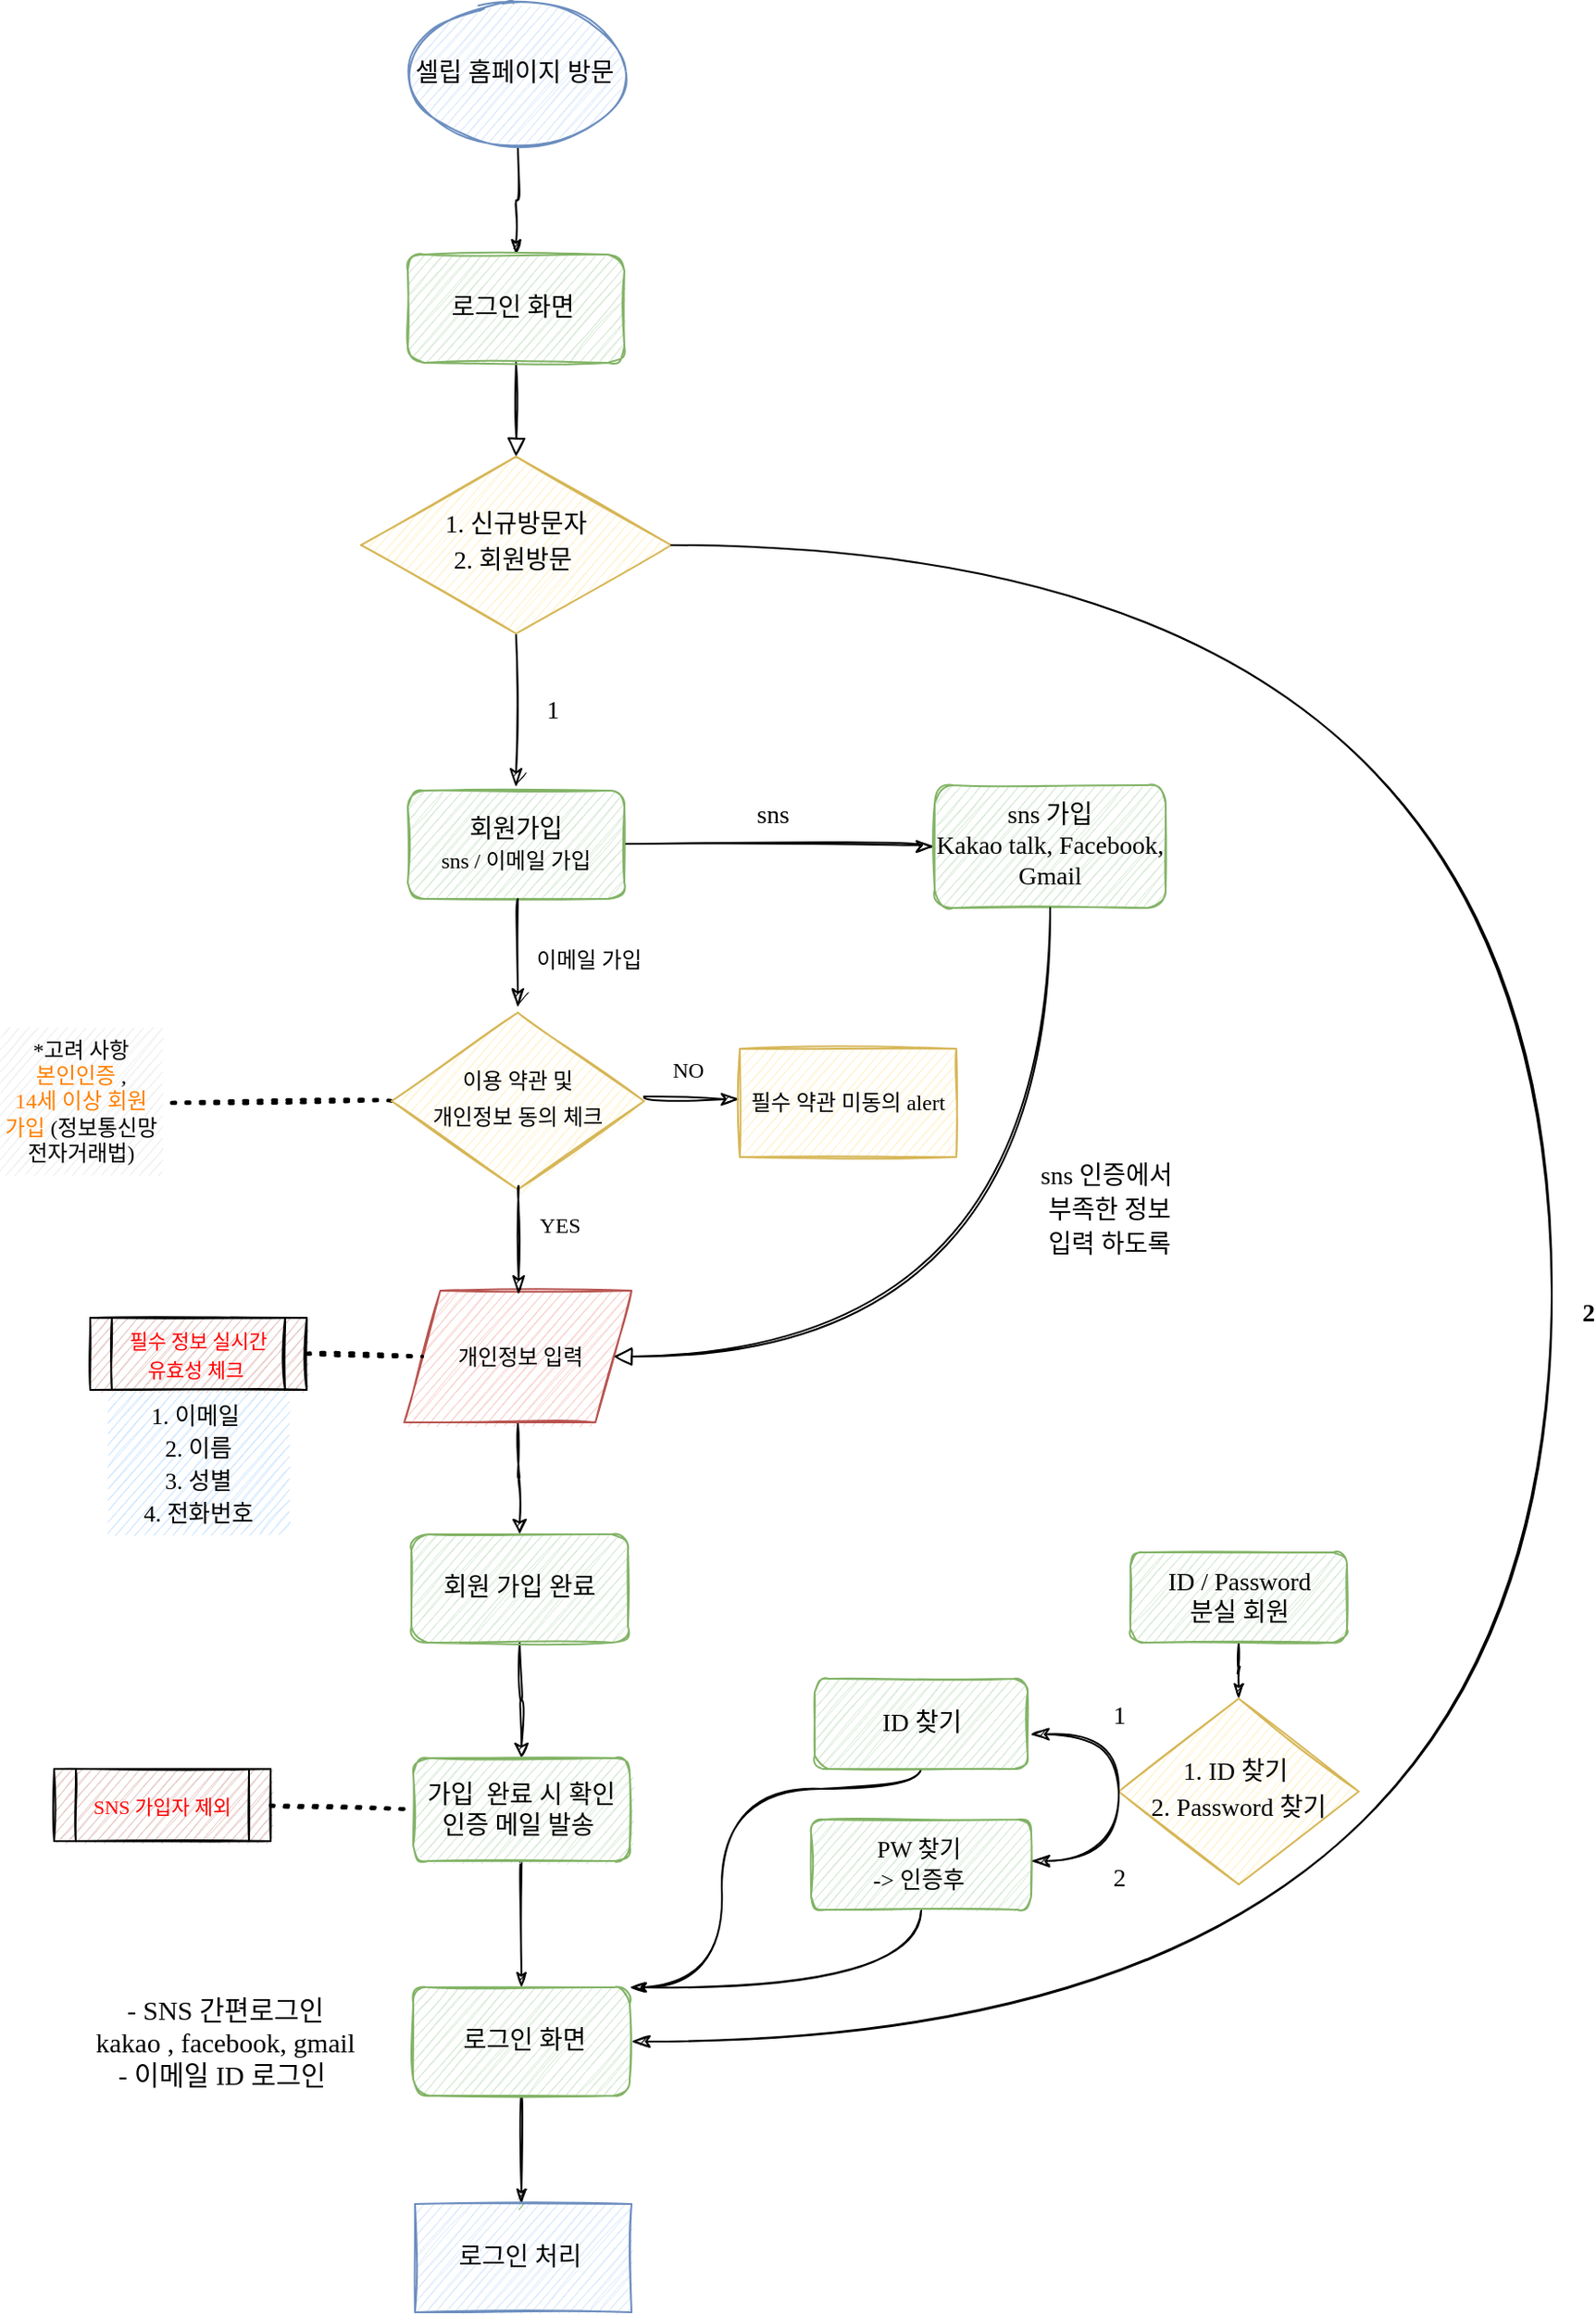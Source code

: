 <mxfile version="20.0.1" type="github">
  <diagram id="C5RBs43oDa-KdzZeNtuy" name="Page-1">
    <mxGraphModel dx="3240" dy="1170" grid="1" gridSize="10" guides="1" tooltips="1" connect="1" arrows="1" fold="1" page="1" pageScale="1" pageWidth="980" pageHeight="1390" math="0" shadow="0">
      <root>
        <mxCell id="WIyWlLk6GJQsqaUBKTNV-0" />
        <mxCell id="WIyWlLk6GJQsqaUBKTNV-1" parent="WIyWlLk6GJQsqaUBKTNV-0" />
        <mxCell id="WIyWlLk6GJQsqaUBKTNV-2" value="" style="rounded=0;html=1;jettySize=auto;orthogonalLoop=1;fontSize=14;endArrow=block;endFill=0;endSize=8;strokeWidth=1;shadow=0;labelBackgroundColor=none;edgeStyle=orthogonalEdgeStyle;fontFamily=돋음체;fontSource=https%3A%2F%2Fcdn.jsdelivr.net%2Fgh%2Fprojectnoonnu%2Fnoonfonts_two%401.0%2FKoPubDotumMedium.woff&#39;;sketch=1;curved=1;" parent="WIyWlLk6GJQsqaUBKTNV-1" target="WIyWlLk6GJQsqaUBKTNV-6" edge="1">
          <mxGeometry relative="1" as="geometry">
            <mxPoint x="-644" y="240" as="sourcePoint" />
          </mxGeometry>
        </mxCell>
        <mxCell id="WIyWlLk6GJQsqaUBKTNV-4" value="1" style="rounded=0;html=1;jettySize=auto;orthogonalLoop=1;fontSize=14;endArrow=classicThin;endFill=1;endSize=8;strokeWidth=1;shadow=0;labelBackgroundColor=none;edgeStyle=orthogonalEdgeStyle;fontFamily=돋음체;fontSource=https%3A%2F%2Fcdn.jsdelivr.net%2Fgh%2Fprojectnoonnu%2Fnoonfonts_two%401.0%2FKoPubDotumMedium.woff&#39;;exitX=0.5;exitY=1;exitDx=0;exitDy=0;sketch=1;curved=1;" parent="WIyWlLk6GJQsqaUBKTNV-1" source="WIyWlLk6GJQsqaUBKTNV-6" edge="1">
          <mxGeometry y="20" relative="1" as="geometry">
            <mxPoint as="offset" />
            <mxPoint x="-643.5" y="387" as="sourcePoint" />
            <mxPoint x="-644" y="475" as="targetPoint" />
          </mxGeometry>
        </mxCell>
        <mxCell id="WIyWlLk6GJQsqaUBKTNV-6" value="&lt;p style=&quot;line-height: 1.4; font-size: 14px;&quot;&gt;&lt;font data-font-src=&quot;https://cdn.jsdelivr.net/gh/projectnoonnu/noonfonts_two@1.0/KoPubDotumMedium.woff&#39;&quot; style=&quot;font-size: 14px;&quot;&gt;1. 신규방문자&lt;br style=&quot;font-size: 14px;&quot;&gt;2. 회원방문&amp;nbsp;&lt;/font&gt;&lt;/p&gt;" style="rhombus;whiteSpace=wrap;html=1;shadow=0;fontFamily=돋음체;fontSize=14;align=center;strokeWidth=1;spacing=6;spacingTop=-4;fontSource=https%3A%2F%2Fcdn.jsdelivr.net%2Fgh%2Fprojectnoonnu%2Fnoonfonts_two%401.0%2FKoPubDotumMedium.woff&#39;;fillColor=#fff2cc;strokeColor=#d6b656;sketch=1;" parent="WIyWlLk6GJQsqaUBKTNV-1" vertex="1">
          <mxGeometry x="-730" y="292" width="172" height="98" as="geometry" />
        </mxCell>
        <mxCell id="9th_qqpQEsQk5X8nuHkO-114" value="" style="edgeStyle=orthogonalEdgeStyle;curved=1;rounded=0;sketch=1;orthogonalLoop=1;jettySize=auto;html=1;fontFamily=돋음체;fontSource=https%3A%2F%2Fcdn.jsdelivr.net%2Fgh%2Fprojectnoonnu%2Fnoonfonts_two%401.0%2FKoPubDotumMedium.woff&#39;;fontSize=11;fontColor=#FF0000;endArrow=classicThin;endFill=1;strokeColor=default;" parent="WIyWlLk6GJQsqaUBKTNV-1" source="9th_qqpQEsQk5X8nuHkO-0" target="9th_qqpQEsQk5X8nuHkO-113" edge="1">
          <mxGeometry relative="1" as="geometry" />
        </mxCell>
        <mxCell id="9th_qqpQEsQk5X8nuHkO-0" value="&lt;font data-font-src=&quot;https://cdn.jsdelivr.net/gh/projectnoonnu/noonfonts_two@1.0/KoPubDotumMedium.woff&#39;&quot; style=&quot;font-size: 14px;&quot;&gt;셀립 홈페이지 방문&amp;nbsp;&lt;/font&gt;" style="ellipse;whiteSpace=wrap;html=1;fontSize=14;fontFamily=돋음체;fontSource=https%3A%2F%2Fcdn.jsdelivr.net%2Fgh%2Fprojectnoonnu%2Fnoonfonts_two%401.0%2FKoPubDotumMedium.woff&#39;;fillColor=#dae8fc;strokeColor=#6c8ebf;sketch=1;" parent="WIyWlLk6GJQsqaUBKTNV-1" vertex="1">
          <mxGeometry x="-703" y="40" width="120" height="80" as="geometry" />
        </mxCell>
        <mxCell id="9th_qqpQEsQk5X8nuHkO-105" value="" style="edgeStyle=orthogonalEdgeStyle;curved=1;rounded=0;sketch=1;orthogonalLoop=1;jettySize=auto;html=1;fontFamily=돋음체;fontSource=https%3A%2F%2Fcdn.jsdelivr.net%2Fgh%2Fprojectnoonnu%2Fnoonfonts_two%401.0%2FKoPubDotumMedium.woff&#39;;fontSize=13;fontColor=#FF8000;endArrow=classicThin;endFill=1;strokeColor=default;" parent="WIyWlLk6GJQsqaUBKTNV-1" source="9th_qqpQEsQk5X8nuHkO-2" target="9th_qqpQEsQk5X8nuHkO-94" edge="1">
          <mxGeometry relative="1" as="geometry" />
        </mxCell>
        <mxCell id="9th_qqpQEsQk5X8nuHkO-2" value="&amp;nbsp; &amp;nbsp;로그인 화면&amp;nbsp;&amp;nbsp;" style="rounded=1;whiteSpace=wrap;html=1;fontFamily=돋음체;fontSource=https%3A%2F%2Fcdn.jsdelivr.net%2Fgh%2Fprojectnoonnu%2Fnoonfonts_two%401.0%2FKoPubDotumMedium.woff&#39;;fontSize=14;fillColor=#d5e8d4;strokeColor=#82b366;sketch=1;" parent="WIyWlLk6GJQsqaUBKTNV-1" vertex="1">
          <mxGeometry x="-701" y="1140" width="120" height="60" as="geometry" />
        </mxCell>
        <mxCell id="9th_qqpQEsQk5X8nuHkO-3" value="&lt;b&gt;2&lt;/b&gt;" style="rounded=0;html=1;jettySize=auto;orthogonalLoop=1;fontSize=14;endArrow=classicThin;endFill=1;endSize=8;strokeWidth=1;shadow=0;labelBackgroundColor=none;edgeStyle=orthogonalEdgeStyle;fontFamily=돋음체;fontSource=https%3A%2F%2Fcdn.jsdelivr.net%2Fgh%2Fprojectnoonnu%2Fnoonfonts_two%401.0%2FKoPubDotumMedium.woff&#39;;sketch=1;curved=1;" parent="WIyWlLk6GJQsqaUBKTNV-1" source="WIyWlLk6GJQsqaUBKTNV-6" edge="1">
          <mxGeometry y="20" relative="1" as="geometry">
            <mxPoint as="offset" />
            <mxPoint x="-359" y="341" as="sourcePoint" />
            <mxPoint x="-580" y="1170" as="targetPoint" />
            <Array as="points">
              <mxPoint x="-70" y="341" />
              <mxPoint x="-70" y="1170" />
            </Array>
          </mxGeometry>
        </mxCell>
        <mxCell id="9th_qqpQEsQk5X8nuHkO-4" value="회원가입&lt;br&gt;&lt;font style=&quot;font-size: 12px;&quot;&gt;sns / 이메일 가입&lt;/font&gt;" style="rounded=1;whiteSpace=wrap;html=1;fontFamily=돋음체;fontSource=https%3A%2F%2Fcdn.jsdelivr.net%2Fgh%2Fprojectnoonnu%2Fnoonfonts_two%401.0%2FKoPubDotumMedium.woff&#39;;fontSize=14;fillColor=#d5e8d4;strokeColor=#82b366;sketch=1;" parent="WIyWlLk6GJQsqaUBKTNV-1" vertex="1">
          <mxGeometry x="-704" y="477" width="120" height="60" as="geometry" />
        </mxCell>
        <mxCell id="9th_qqpQEsQk5X8nuHkO-9" value="sns" style="rounded=0;html=1;jettySize=auto;orthogonalLoop=1;fontSize=14;endArrow=classicThin;endFill=1;endSize=8;strokeWidth=1;shadow=0;labelBackgroundColor=none;edgeStyle=orthogonalEdgeStyle;fontFamily=돋음체;fontSource=https%3A%2F%2Fcdn.jsdelivr.net%2Fgh%2Fprojectnoonnu%2Fnoonfonts_two%401.0%2FKoPubDotumMedium.woff&#39;;entryX=0;entryY=0.5;entryDx=0;entryDy=0;sketch=1;curved=1;" parent="WIyWlLk6GJQsqaUBKTNV-1" target="9th_qqpQEsQk5X8nuHkO-11" edge="1">
          <mxGeometry x="-0.067" y="17" relative="1" as="geometry">
            <mxPoint y="1" as="offset" />
            <mxPoint x="-583" y="506.5" as="sourcePoint" />
            <mxPoint x="-478" y="506.5" as="targetPoint" />
            <Array as="points">
              <mxPoint x="-419" y="506" />
            </Array>
          </mxGeometry>
        </mxCell>
        <mxCell id="9th_qqpQEsQk5X8nuHkO-11" value="sns 가입&lt;br&gt;Kakao talk, Facebook,&lt;br&gt;Gmail" style="rounded=1;whiteSpace=wrap;html=1;fontFamily=돋음체;fontSource=https%3A%2F%2Fcdn.jsdelivr.net%2Fgh%2Fprojectnoonnu%2Fnoonfonts_two%401.0%2FKoPubDotumMedium.woff&#39;;fontSize=14;fillColor=#d5e8d4;strokeColor=#82b366;sketch=1;" parent="WIyWlLk6GJQsqaUBKTNV-1" vertex="1">
          <mxGeometry x="-412" y="474" width="128" height="68" as="geometry" />
        </mxCell>
        <mxCell id="9th_qqpQEsQk5X8nuHkO-16" value="&lt;font style=&quot;font-size: 12px;&quot;&gt;이메일 가입&lt;/font&gt;" style="rounded=0;html=1;jettySize=auto;orthogonalLoop=1;fontSize=14;endArrow=classicThin;endFill=1;endSize=8;strokeWidth=1;shadow=0;labelBackgroundColor=none;edgeStyle=orthogonalEdgeStyle;fontFamily=돋음체;fontSource=https%3A%2F%2Fcdn.jsdelivr.net%2Fgh%2Fprojectnoonnu%2Fnoonfonts_two%401.0%2FKoPubDotumMedium.woff&#39;;sketch=1;curved=1;" parent="WIyWlLk6GJQsqaUBKTNV-1" edge="1">
          <mxGeometry x="0.1" y="39" relative="1" as="geometry">
            <mxPoint y="1" as="offset" />
            <mxPoint x="-643" y="537" as="sourcePoint" />
            <mxPoint x="-643" y="597" as="targetPoint" />
          </mxGeometry>
        </mxCell>
        <mxCell id="9th_qqpQEsQk5X8nuHkO-22" value="&lt;font style=&quot;font-size: 13px;&quot;&gt;1. 이메일&amp;nbsp;&lt;br&gt;2. 이름&lt;br&gt;3. 성별&lt;br&gt;4. 전화번호&lt;/font&gt;" style="text;html=1;strokeColor=none;fillColor=#cce5ff;align=center;verticalAlign=middle;whiteSpace=wrap;rounded=0;fontFamily=돋음체;fontSource=https%3A%2F%2Fcdn.jsdelivr.net%2Fgh%2Fprojectnoonnu%2Fnoonfonts_two%401.0%2FKoPubDotumMedium.woff&#39;;fontSize=15;sketch=1;" parent="WIyWlLk6GJQsqaUBKTNV-1" vertex="1">
          <mxGeometry x="-870" y="809" width="100" height="80" as="geometry" />
        </mxCell>
        <mxCell id="9th_qqpQEsQk5X8nuHkO-60" value="" style="edgeStyle=orthogonalEdgeStyle;rounded=0;orthogonalLoop=1;jettySize=auto;html=1;fontFamily=돋음체;fontSource=https%3A%2F%2Fcdn.jsdelivr.net%2Fgh%2Fprojectnoonnu%2Fnoonfonts_two%401.0%2FKoPubDotumMedium.woff&#39;;fontSize=13;fontColor=#FF8000;sketch=1;curved=1;" parent="WIyWlLk6GJQsqaUBKTNV-1" source="9th_qqpQEsQk5X8nuHkO-32" target="9th_qqpQEsQk5X8nuHkO-49" edge="1">
          <mxGeometry relative="1" as="geometry" />
        </mxCell>
        <mxCell id="9th_qqpQEsQk5X8nuHkO-32" value="&amp;nbsp; &amp;nbsp;개인정보 입력&amp;nbsp;&amp;nbsp;" style="shape=parallelogram;perimeter=parallelogramPerimeter;whiteSpace=wrap;html=1;fixedSize=1;fontFamily=돋음체;fontSource=https%3A%2F%2Fcdn.jsdelivr.net%2Fgh%2Fprojectnoonnu%2Fnoonfonts_two%401.0%2FKoPubDotumMedium.woff&#39;;fontSize=12;fillColor=#f8cecc;strokeColor=#b85450;sketch=1;" parent="WIyWlLk6GJQsqaUBKTNV-1" vertex="1">
          <mxGeometry x="-706" y="754" width="126" height="73" as="geometry" />
        </mxCell>
        <mxCell id="9th_qqpQEsQk5X8nuHkO-35" value="" style="rounded=0;html=1;jettySize=auto;orthogonalLoop=1;fontSize=14;endArrow=block;endFill=0;endSize=8;strokeWidth=1;shadow=0;labelBackgroundColor=none;edgeStyle=orthogonalEdgeStyle;fontFamily=돋음체;fontSource=https%3A%2F%2Fcdn.jsdelivr.net%2Fgh%2Fprojectnoonnu%2Fnoonfonts_two%401.0%2FKoPubDotumMedium.woff&#39;;exitX=0.5;exitY=1;exitDx=0;exitDy=0;entryX=1;entryY=0.5;entryDx=0;entryDy=0;sketch=1;curved=1;" parent="WIyWlLk6GJQsqaUBKTNV-1" source="9th_qqpQEsQk5X8nuHkO-11" target="9th_qqpQEsQk5X8nuHkO-32" edge="1">
          <mxGeometry relative="1" as="geometry">
            <mxPoint x="-398.53" y="548" as="sourcePoint" />
            <mxPoint x="-580" y="790" as="targetPoint" />
            <Array as="points">
              <mxPoint x="-348" y="790" />
            </Array>
          </mxGeometry>
        </mxCell>
        <mxCell id="9th_qqpQEsQk5X8nuHkO-37" value="&lt;font style=&quot;font-size: 14px;&quot;&gt;sns 인증에서&amp;nbsp;&lt;br&gt;부족한 정보 &lt;br&gt;입력 하도록&lt;/font&gt;&lt;br&gt;&amp;nbsp;" style="text;html=1;strokeColor=none;fillColor=none;align=center;verticalAlign=middle;whiteSpace=wrap;rounded=0;fontFamily=돋음체;fontSource=https%3A%2F%2Fcdn.jsdelivr.net%2Fgh%2Fprojectnoonnu%2Fnoonfonts_two%401.0%2FKoPubDotumMedium.woff&#39;;fontSize=15;sketch=1;" parent="WIyWlLk6GJQsqaUBKTNV-1" vertex="1">
          <mxGeometry x="-400" y="680" width="170" height="76" as="geometry" />
        </mxCell>
        <mxCell id="9th_qqpQEsQk5X8nuHkO-42" value="" style="endArrow=none;dashed=1;html=1;dashPattern=1 3;strokeWidth=2;rounded=0;fontFamily=돋음체;fontSource=https%3A%2F%2Fcdn.jsdelivr.net%2Fgh%2Fprojectnoonnu%2Fnoonfonts_two%401.0%2FKoPubDotumMedium.woff&#39;;fontSize=12;exitX=0;exitY=0.5;exitDx=0;exitDy=0;sketch=1;curved=1;" parent="WIyWlLk6GJQsqaUBKTNV-1" source="9th_qqpQEsQk5X8nuHkO-58" edge="1">
          <mxGeometry width="50" height="50" relative="1" as="geometry">
            <mxPoint x="-593" y="633.58" as="sourcePoint" />
            <mxPoint x="-840" y="650" as="targetPoint" />
          </mxGeometry>
        </mxCell>
        <mxCell id="9th_qqpQEsQk5X8nuHkO-43" value="&lt;br&gt;*고려 사항&lt;br&gt;&lt;font color=&quot;#ff8000&quot;&gt;본인인증&lt;/font&gt;&amp;nbsp;,&lt;br&gt;&lt;font color=&quot;#ff8000&quot;&gt;14세 이상 회원&lt;br&gt;가입&lt;/font&gt; (정보통신망 전자거래법)&lt;br&gt;&amp;nbsp;" style="text;html=1;strokeColor=none;fillColor=#eeeeee;align=center;verticalAlign=middle;whiteSpace=wrap;rounded=0;fontFamily=돋음체;fontSource=https%3A%2F%2Fcdn.jsdelivr.net%2Fgh%2Fprojectnoonnu%2Fnoonfonts_two%401.0%2FKoPubDotumMedium.woff&#39;;fontSize=12;sketch=1;" parent="WIyWlLk6GJQsqaUBKTNV-1" vertex="1">
          <mxGeometry x="-930" y="608.5" width="90" height="81" as="geometry" />
        </mxCell>
        <mxCell id="9th_qqpQEsQk5X8nuHkO-44" value="- SNS 간편로그인&lt;br&gt;kakao , facebook, gmail&lt;br&gt;- 이메일 ID 로그인&amp;nbsp;" style="text;html=1;strokeColor=none;fillColor=none;align=center;verticalAlign=middle;whiteSpace=wrap;rounded=0;fontFamily=돋음체;fontSource=https%3A%2F%2Fcdn.jsdelivr.net%2Fgh%2Fprojectnoonnu%2Fnoonfonts_two%401.0%2FKoPubDotumMedium.woff&#39;;fontSize=15;sketch=1;" parent="WIyWlLk6GJQsqaUBKTNV-1" vertex="1">
          <mxGeometry x="-890" y="1132" width="170" height="76" as="geometry" />
        </mxCell>
        <mxCell id="9th_qqpQEsQk5X8nuHkO-61" value="" style="edgeStyle=orthogonalEdgeStyle;rounded=0;orthogonalLoop=1;jettySize=auto;html=1;fontFamily=돋음체;fontSource=https%3A%2F%2Fcdn.jsdelivr.net%2Fgh%2Fprojectnoonnu%2Fnoonfonts_two%401.0%2FKoPubDotumMedium.woff&#39;;fontSize=13;fontColor=#FF8000;sketch=1;curved=1;" parent="WIyWlLk6GJQsqaUBKTNV-1" source="9th_qqpQEsQk5X8nuHkO-49" target="9th_qqpQEsQk5X8nuHkO-54" edge="1">
          <mxGeometry relative="1" as="geometry" />
        </mxCell>
        <mxCell id="9th_qqpQEsQk5X8nuHkO-49" value="회원 가입 완료" style="rounded=1;whiteSpace=wrap;html=1;fontFamily=돋음체;fontSource=https%3A%2F%2Fcdn.jsdelivr.net%2Fgh%2Fprojectnoonnu%2Fnoonfonts_two%401.0%2FKoPubDotumMedium.woff&#39;;fontSize=14;fillColor=#d5e8d4;strokeColor=#82b366;sketch=1;" parent="WIyWlLk6GJQsqaUBKTNV-1" vertex="1">
          <mxGeometry x="-702" y="889" width="120" height="60" as="geometry" />
        </mxCell>
        <mxCell id="9th_qqpQEsQk5X8nuHkO-69" value="" style="edgeStyle=orthogonalEdgeStyle;rounded=0;orthogonalLoop=1;jettySize=auto;html=1;fontFamily=돋음체;fontSource=https%3A%2F%2Fcdn.jsdelivr.net%2Fgh%2Fprojectnoonnu%2Fnoonfonts_two%401.0%2FKoPubDotumMedium.woff&#39;;fontSize=12;fontColor=#FF8000;endArrow=classicThin;endFill=1;strokeColor=default;sketch=1;curved=1;" parent="WIyWlLk6GJQsqaUBKTNV-1" source="9th_qqpQEsQk5X8nuHkO-54" target="9th_qqpQEsQk5X8nuHkO-2" edge="1">
          <mxGeometry relative="1" as="geometry" />
        </mxCell>
        <mxCell id="9th_qqpQEsQk5X8nuHkO-54" value="가입&amp;nbsp; 완료 시 확인 &lt;br&gt;인증 메일 발송&amp;nbsp;" style="rounded=1;whiteSpace=wrap;html=1;fontFamily=돋음체;fontSource=https%3A%2F%2Fcdn.jsdelivr.net%2Fgh%2Fprojectnoonnu%2Fnoonfonts_two%401.0%2FKoPubDotumMedium.woff&#39;;fontSize=14;fillColor=#d5e8d4;strokeColor=#82b366;sketch=1;" parent="WIyWlLk6GJQsqaUBKTNV-1" vertex="1">
          <mxGeometry x="-701" y="1013" width="120" height="57" as="geometry" />
        </mxCell>
        <mxCell id="9th_qqpQEsQk5X8nuHkO-58" value="&lt;p style=&quot;line-height: 1.4; font-size: 14px;&quot;&gt;&lt;span style=&quot;font-size: 12px;&quot;&gt;이용 약관 및&lt;/span&gt;&lt;br style=&quot;font-size: 12px;&quot;&gt;&lt;span style=&quot;font-size: 12px;&quot;&gt;개인정보 동의 체크&lt;/span&gt;&lt;br&gt;&lt;/p&gt;" style="rhombus;whiteSpace=wrap;html=1;shadow=0;fontFamily=돋음체;fontSize=14;align=center;strokeWidth=1;spacing=6;spacingTop=-4;fontSource=https%3A%2F%2Fcdn.jsdelivr.net%2Fgh%2Fprojectnoonnu%2Fnoonfonts_two%401.0%2FKoPubDotumMedium.woff&#39;;fillColor=#fff2cc;strokeColor=#d6b656;sketch=1;" parent="WIyWlLk6GJQsqaUBKTNV-1" vertex="1">
          <mxGeometry x="-713" y="600" width="140" height="98" as="geometry" />
        </mxCell>
        <mxCell id="9th_qqpQEsQk5X8nuHkO-65" value="&lt;span style=&quot;font-size: 12px;&quot;&gt;YES&lt;/span&gt;" style="rounded=0;html=1;jettySize=auto;orthogonalLoop=1;fontSize=14;endArrow=classicThin;endFill=1;endSize=8;strokeWidth=1;shadow=0;labelBackgroundColor=none;edgeStyle=orthogonalEdgeStyle;fontFamily=돋음체;fontSource=https%3A%2F%2Fcdn.jsdelivr.net%2Fgh%2Fprojectnoonnu%2Fnoonfonts_two%401.0%2FKoPubDotumMedium.woff&#39;;sketch=1;curved=1;" parent="WIyWlLk6GJQsqaUBKTNV-1" edge="1">
          <mxGeometry x="-0.267" y="23" relative="1" as="geometry">
            <mxPoint as="offset" />
            <mxPoint x="-642.59" y="696" as="sourcePoint" />
            <mxPoint x="-642.59" y="756" as="targetPoint" />
          </mxGeometry>
        </mxCell>
        <mxCell id="9th_qqpQEsQk5X8nuHkO-67" value="&lt;font style=&quot;font-size: 12px;&quot;&gt;NO&lt;/font&gt;" style="rounded=0;html=1;jettySize=auto;orthogonalLoop=1;fontSize=14;endArrow=classicThin;endFill=1;endSize=8;strokeWidth=1;shadow=0;labelBackgroundColor=none;edgeStyle=orthogonalEdgeStyle;fontFamily=돋음체;fontSource=https%3A%2F%2Fcdn.jsdelivr.net%2Fgh%2Fprojectnoonnu%2Fnoonfonts_two%401.0%2FKoPubDotumMedium.woff&#39;;sketch=1;curved=1;" parent="WIyWlLk6GJQsqaUBKTNV-1" edge="1">
          <mxGeometry x="-0.067" y="17" relative="1" as="geometry">
            <mxPoint y="1" as="offset" />
            <mxPoint x="-573" y="646.5" as="sourcePoint" />
            <mxPoint x="-520" y="648" as="targetPoint" />
            <Array as="points">
              <mxPoint x="-573" y="648" />
            </Array>
          </mxGeometry>
        </mxCell>
        <mxCell id="9th_qqpQEsQk5X8nuHkO-68" value="필수 약관 미동의 alert" style="rounded=0;whiteSpace=wrap;html=1;fontFamily=돋음체;fontSource=https%3A%2F%2Fcdn.jsdelivr.net%2Fgh%2Fprojectnoonnu%2Fnoonfonts_two%401.0%2FKoPubDotumMedium.woff&#39;;fontSize=12;fillColor=#fff2cc;strokeColor=#d6b656;sketch=1;" parent="WIyWlLk6GJQsqaUBKTNV-1" vertex="1">
          <mxGeometry x="-520" y="620" width="120" height="60" as="geometry" />
        </mxCell>
        <mxCell id="9th_qqpQEsQk5X8nuHkO-98" value="" style="edgeStyle=orthogonalEdgeStyle;rounded=0;orthogonalLoop=1;jettySize=auto;html=1;fontFamily=돋음체;fontSource=https%3A%2F%2Fcdn.jsdelivr.net%2Fgh%2Fprojectnoonnu%2Fnoonfonts_two%401.0%2FKoPubDotumMedium.woff&#39;;fontSize=13;fontColor=#FF8000;endArrow=classicThin;endFill=1;strokeColor=default;sketch=1;curved=1;" parent="WIyWlLk6GJQsqaUBKTNV-1" source="9th_qqpQEsQk5X8nuHkO-76" target="9th_qqpQEsQk5X8nuHkO-79" edge="1">
          <mxGeometry relative="1" as="geometry" />
        </mxCell>
        <mxCell id="9th_qqpQEsQk5X8nuHkO-76" value="ID / Password &lt;br&gt;분실 회원" style="rounded=1;whiteSpace=wrap;html=1;fontFamily=돋음체;fontSource=https%3A%2F%2Fcdn.jsdelivr.net%2Fgh%2Fprojectnoonnu%2Fnoonfonts_two%401.0%2FKoPubDotumMedium.woff&#39;;fontSize=14;fillColor=#d5e8d4;strokeColor=#82b366;sketch=1;" parent="WIyWlLk6GJQsqaUBKTNV-1" vertex="1">
          <mxGeometry x="-303.5" y="899" width="120" height="50" as="geometry" />
        </mxCell>
        <mxCell id="9th_qqpQEsQk5X8nuHkO-79" value="&lt;p style=&quot;line-height: 1.4; font-size: 14px;&quot;&gt;1. ID 찾기&amp;nbsp;&lt;br&gt;2. Password 찾기&lt;br&gt;&lt;/p&gt;" style="rhombus;whiteSpace=wrap;html=1;shadow=0;fontFamily=돋음체;fontSize=14;align=center;strokeWidth=1;spacing=6;spacingTop=-4;fontSource=https%3A%2F%2Fcdn.jsdelivr.net%2Fgh%2Fprojectnoonnu%2Fnoonfonts_two%401.0%2FKoPubDotumMedium.woff&#39;;fillColor=#fff2cc;strokeColor=#d6b656;sketch=1;" parent="WIyWlLk6GJQsqaUBKTNV-1" vertex="1">
          <mxGeometry x="-310" y="980" width="133" height="103" as="geometry" />
        </mxCell>
        <mxCell id="9th_qqpQEsQk5X8nuHkO-93" value="" style="edgeStyle=orthogonalEdgeStyle;rounded=0;orthogonalLoop=1;jettySize=auto;html=1;fontFamily=돋음체;fontSource=https%3A%2F%2Fcdn.jsdelivr.net%2Fgh%2Fprojectnoonnu%2Fnoonfonts_two%401.0%2FKoPubDotumMedium.woff&#39;;fontSize=13;fontColor=#FF8000;endArrow=classicThin;endFill=1;strokeColor=default;sketch=1;curved=1;" parent="WIyWlLk6GJQsqaUBKTNV-1" source="9th_qqpQEsQk5X8nuHkO-83" edge="1">
          <mxGeometry relative="1" as="geometry">
            <mxPoint x="-580" y="1140" as="targetPoint" />
            <Array as="points">
              <mxPoint x="-420" y="1030" />
              <mxPoint x="-530" y="1030" />
              <mxPoint x="-530" y="1140" />
            </Array>
          </mxGeometry>
        </mxCell>
        <mxCell id="9th_qqpQEsQk5X8nuHkO-83" value="ID 찾기" style="rounded=1;whiteSpace=wrap;html=1;fontFamily=돋음체;fontSource=https%3A%2F%2Fcdn.jsdelivr.net%2Fgh%2Fprojectnoonnu%2Fnoonfonts_two%401.0%2FKoPubDotumMedium.woff&#39;;fontSize=14;fillColor=#d5e8d4;strokeColor=#82b366;sketch=1;" parent="WIyWlLk6GJQsqaUBKTNV-1" vertex="1">
          <mxGeometry x="-478.5" y="969" width="118" height="50" as="geometry" />
        </mxCell>
        <mxCell id="9th_qqpQEsQk5X8nuHkO-95" value="" style="edgeStyle=orthogonalEdgeStyle;rounded=0;orthogonalLoop=1;jettySize=auto;html=1;fontFamily=돋음체;fontSource=https%3A%2F%2Fcdn.jsdelivr.net%2Fgh%2Fprojectnoonnu%2Fnoonfonts_two%401.0%2FKoPubDotumMedium.woff&#39;;fontSize=13;fontColor=#FF8000;endArrow=classicThin;endFill=1;strokeColor=default;sketch=1;curved=1;" parent="WIyWlLk6GJQsqaUBKTNV-1" source="9th_qqpQEsQk5X8nuHkO-87" target="9th_qqpQEsQk5X8nuHkO-2" edge="1">
          <mxGeometry relative="1" as="geometry">
            <mxPoint x="-561.5" y="930.0" as="targetPoint" />
            <Array as="points">
              <mxPoint x="-420" y="1140" />
            </Array>
          </mxGeometry>
        </mxCell>
        <mxCell id="9th_qqpQEsQk5X8nuHkO-87" value="&lt;font style=&quot;font-size: 13px;&quot;&gt;PW 찾기&amp;nbsp;&lt;br&gt;-&amp;gt; 인증후&lt;/font&gt;&amp;nbsp;" style="rounded=1;whiteSpace=wrap;html=1;fontFamily=돋음체;fontSource=https%3A%2F%2Fcdn.jsdelivr.net%2Fgh%2Fprojectnoonnu%2Fnoonfonts_two%401.0%2FKoPubDotumMedium.woff&#39;;fontSize=14;fillColor=#d5e8d4;strokeColor=#82b366;sketch=1;" parent="WIyWlLk6GJQsqaUBKTNV-1" vertex="1">
          <mxGeometry x="-480.5" y="1047" width="122" height="50" as="geometry" />
        </mxCell>
        <mxCell id="9th_qqpQEsQk5X8nuHkO-94" value="" style="shape=waypoint;sketch=1;size=6;pointerEvents=1;points=[];fillColor=#d5e8d4;resizable=0;rotatable=0;perimeter=centerPerimeter;snapToPoint=1;fontSize=14;fontFamily=돋음체;strokeColor=#82b366;rounded=1;fontSource=https%3A%2F%2Fcdn.jsdelivr.net%2Fgh%2Fprojectnoonnu%2Fnoonfonts_two%401.0%2FKoPubDotumMedium.woff&#39;;" parent="WIyWlLk6GJQsqaUBKTNV-1" vertex="1">
          <mxGeometry x="-661" y="1240" width="40" height="40" as="geometry" />
        </mxCell>
        <mxCell id="9th_qqpQEsQk5X8nuHkO-102" value="1" style="rounded=0;html=1;jettySize=auto;orthogonalLoop=1;fontSize=14;endArrow=classicThin;endFill=1;endSize=8;strokeWidth=1;shadow=0;labelBackgroundColor=none;edgeStyle=orthogonalEdgeStyle;fontFamily=돋음체;fontSource=https%3A%2F%2Fcdn.jsdelivr.net%2Fgh%2Fprojectnoonnu%2Fnoonfonts_two%401.0%2FKoPubDotumMedium.woff&#39;;exitX=0;exitY=0.5;exitDx=0;exitDy=0;entryX=1.014;entryY=0.615;entryDx=0;entryDy=0;entryPerimeter=0;sketch=1;curved=1;" parent="WIyWlLk6GJQsqaUBKTNV-1" source="9th_qqpQEsQk5X8nuHkO-79" target="9th_qqpQEsQk5X8nuHkO-83" edge="1">
          <mxGeometry x="-0.213" y="-10" relative="1" as="geometry">
            <mxPoint as="offset" />
            <mxPoint x="-340.0" y="920.0" as="sourcePoint" />
            <mxPoint x="-340" y="1000" as="targetPoint" />
            <Array as="points">
              <mxPoint x="-310" y="1000" />
            </Array>
          </mxGeometry>
        </mxCell>
        <mxCell id="9th_qqpQEsQk5X8nuHkO-104" value="2" style="rounded=0;html=1;jettySize=auto;orthogonalLoop=1;fontSize=14;endArrow=classicThin;endFill=1;endSize=8;strokeWidth=1;shadow=0;labelBackgroundColor=none;edgeStyle=orthogonalEdgeStyle;fontFamily=돋음체;fontSource=https%3A%2F%2Fcdn.jsdelivr.net%2Fgh%2Fprojectnoonnu%2Fnoonfonts_two%401.0%2FKoPubDotumMedium.woff&#39;;exitX=0;exitY=0.5;exitDx=0;exitDy=0;entryX=1.014;entryY=0.615;entryDx=0;entryDy=0;entryPerimeter=0;sketch=1;curved=1;" parent="WIyWlLk6GJQsqaUBKTNV-1" source="9th_qqpQEsQk5X8nuHkO-79" edge="1">
          <mxGeometry x="-0.114" y="10" relative="1" as="geometry">
            <mxPoint as="offset" />
            <mxPoint x="-309.65" y="1101.75" as="sourcePoint" />
            <mxPoint x="-358.498" y="1070" as="targetPoint" />
            <Array as="points">
              <mxPoint x="-310" y="1070" />
            </Array>
          </mxGeometry>
        </mxCell>
        <mxCell id="9th_qqpQEsQk5X8nuHkO-106" value="로그인 처리&amp;nbsp;" style="rounded=0;whiteSpace=wrap;html=1;fontFamily=돋음체;fontSource=https%3A%2F%2Fcdn.jsdelivr.net%2Fgh%2Fprojectnoonnu%2Fnoonfonts_two%401.0%2FKoPubDotumMedium.woff&#39;;fontSize=14;fillColor=#dae8fc;strokeColor=#6c8ebf;sketch=1;" parent="WIyWlLk6GJQsqaUBKTNV-1" vertex="1">
          <mxGeometry x="-700" y="1260" width="120" height="60" as="geometry" />
        </mxCell>
        <mxCell id="9th_qqpQEsQk5X8nuHkO-107" value="&lt;font style=&quot;font-size: 11px;&quot; color=&quot;#ff0000&quot;&gt;필수 정보 실시간 &lt;br&gt;유효성 체크&amp;nbsp;&lt;/font&gt;" style="shape=process;whiteSpace=wrap;html=1;backgroundOutline=1;sketch=1;fontFamily=돋음체;fontSource=https%3A%2F%2Fcdn.jsdelivr.net%2Fgh%2Fprojectnoonnu%2Fnoonfonts_two%401.0%2FKoPubDotumMedium.woff&#39;;fontSize=13;fontColor=#FF8000;fillColor=#E3C5C1;" parent="WIyWlLk6GJQsqaUBKTNV-1" vertex="1">
          <mxGeometry x="-880" y="769" width="120" height="40" as="geometry" />
        </mxCell>
        <mxCell id="9th_qqpQEsQk5X8nuHkO-110" value="" style="endArrow=none;dashed=1;html=1;dashPattern=1 3;strokeWidth=2;rounded=0;sketch=1;fontFamily=돋음체;fontSource=https%3A%2F%2Fcdn.jsdelivr.net%2Fgh%2Fprojectnoonnu%2Fnoonfonts_two%401.0%2FKoPubDotumMedium.woff&#39;;fontSize=11;fontColor=#FF0000;curved=1;entryX=0;entryY=0.5;entryDx=0;entryDy=0;exitX=1;exitY=0.5;exitDx=0;exitDy=0;" parent="WIyWlLk6GJQsqaUBKTNV-1" source="9th_qqpQEsQk5X8nuHkO-107" target="9th_qqpQEsQk5X8nuHkO-32" edge="1">
          <mxGeometry width="50" height="50" relative="1" as="geometry">
            <mxPoint x="-740" y="789.5" as="sourcePoint" />
            <mxPoint x="-690" y="739.5" as="targetPoint" />
          </mxGeometry>
        </mxCell>
        <mxCell id="9th_qqpQEsQk5X8nuHkO-113" value="로그인 화면&amp;nbsp;" style="rounded=1;whiteSpace=wrap;html=1;fontFamily=돋음체;fontSource=https%3A%2F%2Fcdn.jsdelivr.net%2Fgh%2Fprojectnoonnu%2Fnoonfonts_two%401.0%2FKoPubDotumMedium.woff&#39;;fontSize=14;fillColor=#d5e8d4;strokeColor=#82b366;sketch=1;" parent="WIyWlLk6GJQsqaUBKTNV-1" vertex="1">
          <mxGeometry x="-704" y="180" width="120" height="60" as="geometry" />
        </mxCell>
        <mxCell id="NtTYWPIteVZE796NfrAV-1" value="&lt;font color=&quot;#ff0000&quot;&gt;&lt;span style=&quot;font-size: 11px;&quot;&gt;SNS 가입자 제외&lt;/span&gt;&lt;/font&gt;" style="shape=process;whiteSpace=wrap;html=1;backgroundOutline=1;sketch=1;fontFamily=돋음체;fontSource=https%3A%2F%2Fcdn.jsdelivr.net%2Fgh%2Fprojectnoonnu%2Fnoonfonts_two%401.0%2FKoPubDotumMedium.woff&#39;;fontSize=13;fontColor=#FF8000;fillColor=#E3C5C1;" vertex="1" parent="WIyWlLk6GJQsqaUBKTNV-1">
          <mxGeometry x="-900" y="1019" width="120" height="40" as="geometry" />
        </mxCell>
        <mxCell id="NtTYWPIteVZE796NfrAV-2" value="" style="endArrow=none;dashed=1;html=1;dashPattern=1 3;strokeWidth=2;rounded=0;sketch=1;fontFamily=돋음체;fontSource=https%3A%2F%2Fcdn.jsdelivr.net%2Fgh%2Fprojectnoonnu%2Fnoonfonts_two%401.0%2FKoPubDotumMedium.woff&#39;;fontSize=11;fontColor=#FF0000;curved=1;entryX=0;entryY=0.5;entryDx=0;entryDy=0;exitX=1;exitY=0.5;exitDx=0;exitDy=0;" edge="1" parent="WIyWlLk6GJQsqaUBKTNV-1" source="NtTYWPIteVZE796NfrAV-1" target="9th_qqpQEsQk5X8nuHkO-54">
          <mxGeometry width="50" height="50" relative="1" as="geometry">
            <mxPoint x="-744" y="1033.5" as="sourcePoint" />
            <mxPoint x="-700" y="1034.5" as="targetPoint" />
          </mxGeometry>
        </mxCell>
      </root>
    </mxGraphModel>
  </diagram>
</mxfile>
